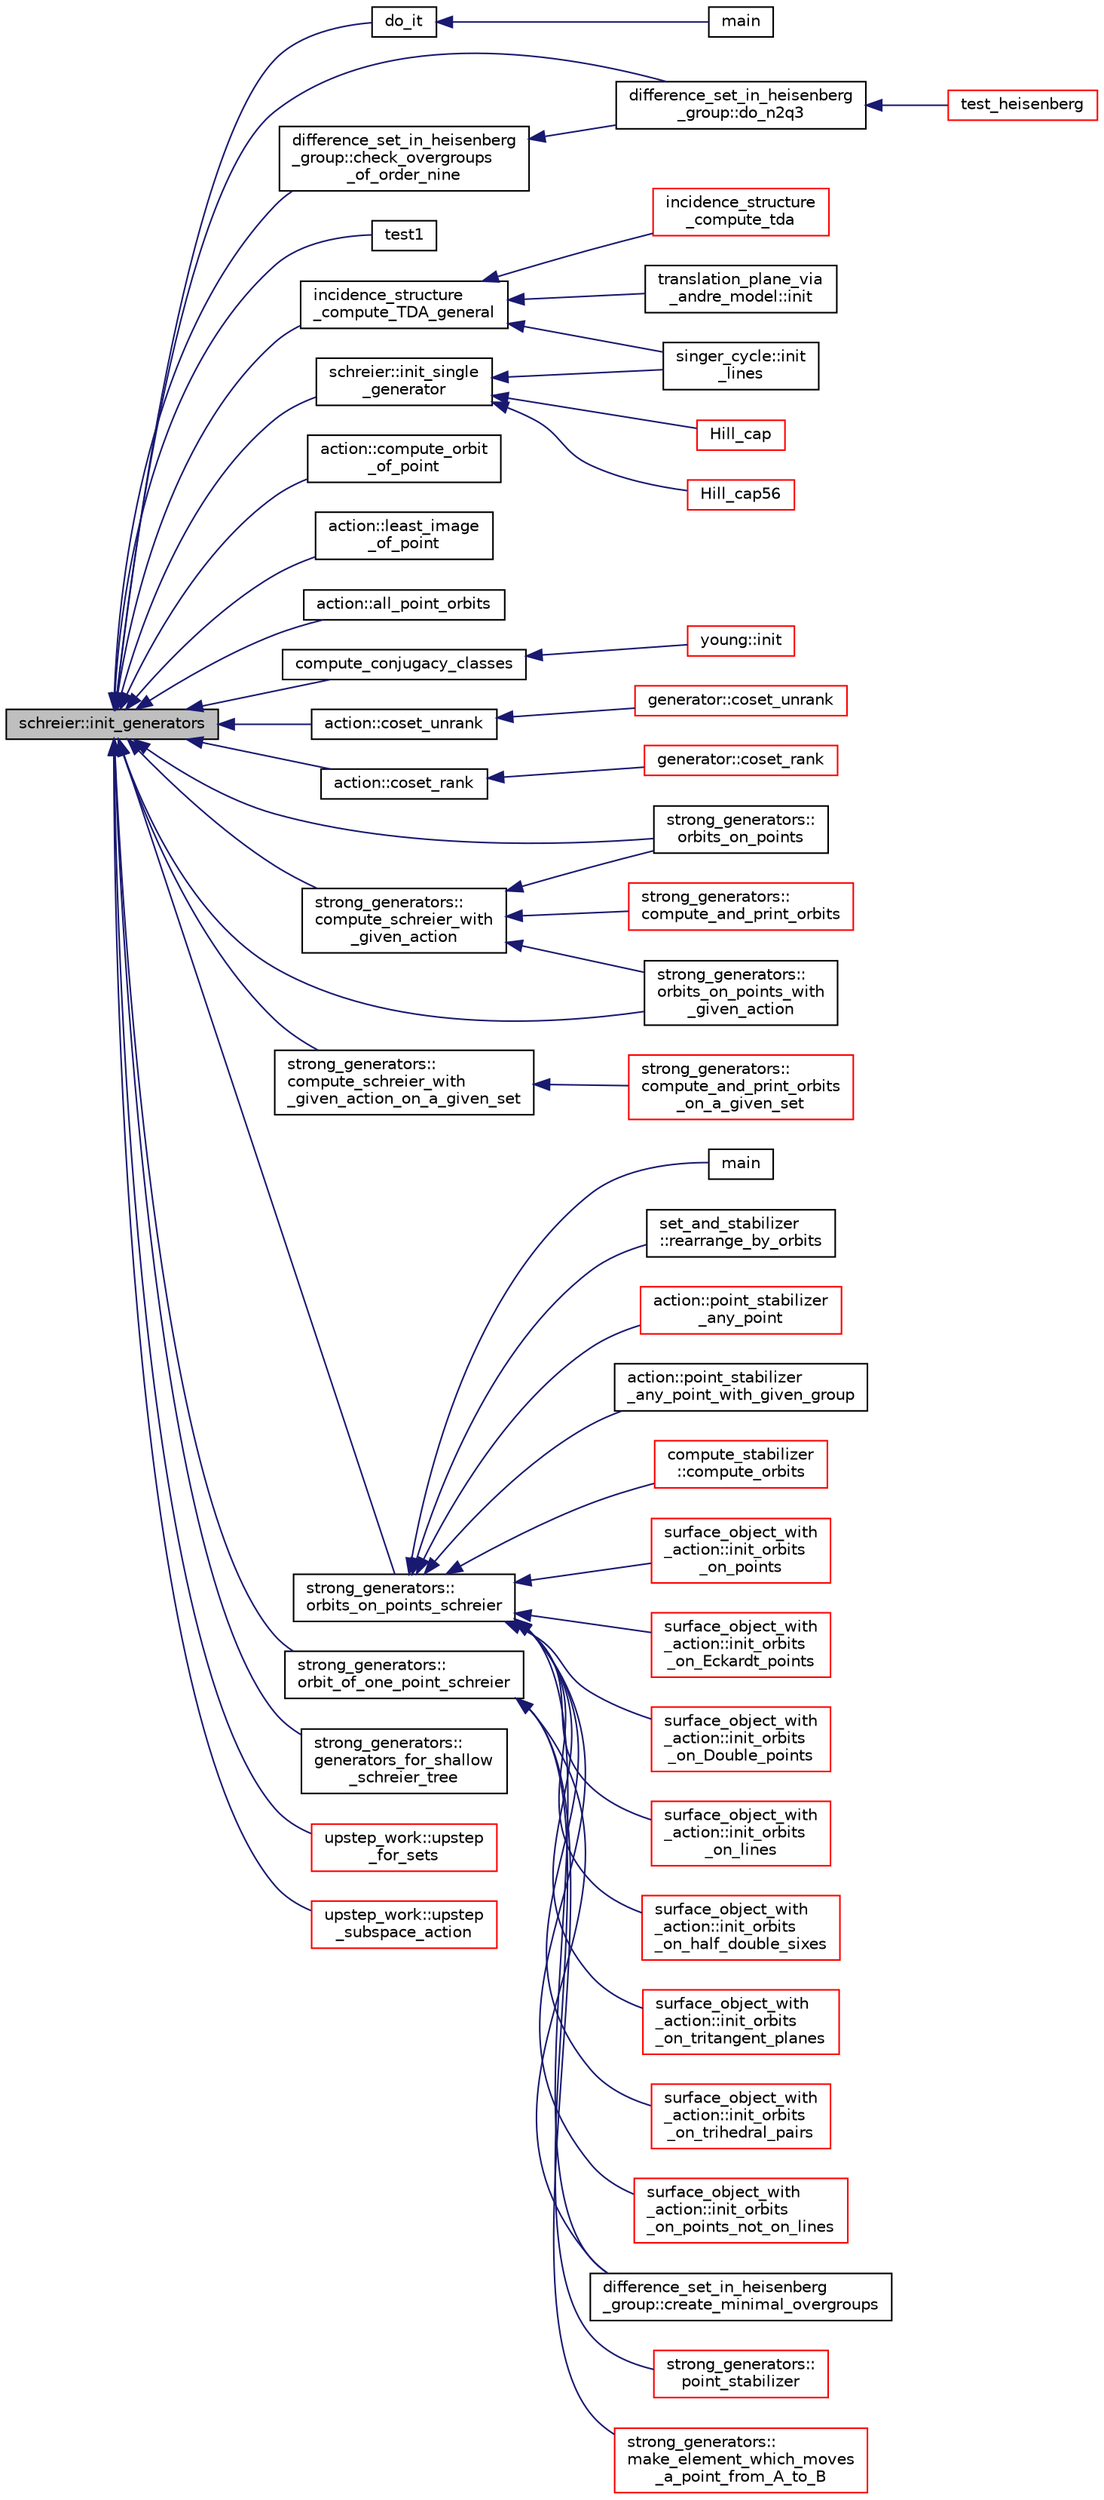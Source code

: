 digraph "schreier::init_generators"
{
  edge [fontname="Helvetica",fontsize="10",labelfontname="Helvetica",labelfontsize="10"];
  node [fontname="Helvetica",fontsize="10",shape=record];
  rankdir="LR";
  Node2289 [label="schreier::init_generators",height=0.2,width=0.4,color="black", fillcolor="grey75", style="filled", fontcolor="black"];
  Node2289 -> Node2290 [dir="back",color="midnightblue",fontsize="10",style="solid",fontname="Helvetica"];
  Node2290 [label="do_it",height=0.2,width=0.4,color="black", fillcolor="white", style="filled",URL="$da/da3/burnside_8_c.html#a6a1ed4d46bdb13e56112f47f0565c25b"];
  Node2290 -> Node2291 [dir="back",color="midnightblue",fontsize="10",style="solid",fontname="Helvetica"];
  Node2291 [label="main",height=0.2,width=0.4,color="black", fillcolor="white", style="filled",URL="$da/da3/burnside_8_c.html#a3c04138a5bfe5d72780bb7e82a18e627"];
  Node2289 -> Node2292 [dir="back",color="midnightblue",fontsize="10",style="solid",fontname="Helvetica"];
  Node2292 [label="difference_set_in_heisenberg\l_group::do_n2q3",height=0.2,width=0.4,color="black", fillcolor="white", style="filled",URL="$de/d8a/classdifference__set__in__heisenberg__group.html#aca82ff116dd5d17cfbb311e809b6d023"];
  Node2292 -> Node2293 [dir="back",color="midnightblue",fontsize="10",style="solid",fontname="Helvetica"];
  Node2293 [label="test_heisenberg",height=0.2,width=0.4,color="red", fillcolor="white", style="filled",URL="$d7/db9/tao_8_c.html#a87d0c5c3b1f228ddbc4f326d3b662c24"];
  Node2289 -> Node2295 [dir="back",color="midnightblue",fontsize="10",style="solid",fontname="Helvetica"];
  Node2295 [label="difference_set_in_heisenberg\l_group::check_overgroups\l_of_order_nine",height=0.2,width=0.4,color="black", fillcolor="white", style="filled",URL="$de/d8a/classdifference__set__in__heisenberg__group.html#af7075193cf272d5b63356e21ec1ab8a8"];
  Node2295 -> Node2292 [dir="back",color="midnightblue",fontsize="10",style="solid",fontname="Helvetica"];
  Node2289 -> Node2296 [dir="back",color="midnightblue",fontsize="10",style="solid",fontname="Helvetica"];
  Node2296 [label="test1",height=0.2,width=0.4,color="black", fillcolor="white", style="filled",URL="$d9/db0/factor__space_8_c.html#ae2a201e46836d85cb2c5579a837b641a"];
  Node2289 -> Node2297 [dir="back",color="midnightblue",fontsize="10",style="solid",fontname="Helvetica"];
  Node2297 [label="incidence_structure\l_compute_TDA_general",height=0.2,width=0.4,color="black", fillcolor="white", style="filled",URL="$df/d74/tl__geometry_8h.html#a21ab759f6e646f3fe703c17f39361448"];
  Node2297 -> Node2298 [dir="back",color="midnightblue",fontsize="10",style="solid",fontname="Helvetica"];
  Node2298 [label="incidence_structure\l_compute_tda",height=0.2,width=0.4,color="red", fillcolor="white", style="filled",URL="$df/d74/tl__geometry_8h.html#ab3a7584f120bbaf752a5bd831d3ebf72"];
  Node2297 -> Node2300 [dir="back",color="midnightblue",fontsize="10",style="solid",fontname="Helvetica"];
  Node2300 [label="singer_cycle::init\l_lines",height=0.2,width=0.4,color="black", fillcolor="white", style="filled",URL="$d8/d13/classsinger__cycle.html#a817cbf613596d5db2cf5e926db8fa328"];
  Node2297 -> Node2301 [dir="back",color="midnightblue",fontsize="10",style="solid",fontname="Helvetica"];
  Node2301 [label="translation_plane_via\l_andre_model::init",height=0.2,width=0.4,color="black", fillcolor="white", style="filled",URL="$d1/dcc/classtranslation__plane__via__andre__model.html#adb424599de168ade331979a9218ee07b"];
  Node2289 -> Node2302 [dir="back",color="midnightblue",fontsize="10",style="solid",fontname="Helvetica"];
  Node2302 [label="schreier::init_single\l_generator",height=0.2,width=0.4,color="black", fillcolor="white", style="filled",URL="$d3/dd6/classschreier.html#a6f04f2e67ec0f25135b064579a0fad32"];
  Node2302 -> Node2303 [dir="back",color="midnightblue",fontsize="10",style="solid",fontname="Helvetica"];
  Node2303 [label="Hill_cap",height=0.2,width=0.4,color="red", fillcolor="white", style="filled",URL="$da/d28/hill_8_c.html#a7c2543fe497e681d4b492b16ea7f933e"];
  Node2302 -> Node2305 [dir="back",color="midnightblue",fontsize="10",style="solid",fontname="Helvetica"];
  Node2305 [label="Hill_cap56",height=0.2,width=0.4,color="red", fillcolor="white", style="filled",URL="$df/d74/tl__geometry_8h.html#ad7fc0ff2bf8455ab25e170c6930047a6"];
  Node2302 -> Node2300 [dir="back",color="midnightblue",fontsize="10",style="solid",fontname="Helvetica"];
  Node2289 -> Node2307 [dir="back",color="midnightblue",fontsize="10",style="solid",fontname="Helvetica"];
  Node2307 [label="action::compute_orbit\l_of_point",height=0.2,width=0.4,color="black", fillcolor="white", style="filled",URL="$d2/d86/classaction.html#af5d0e7c66ea088888ee852138f3ae012"];
  Node2289 -> Node2308 [dir="back",color="midnightblue",fontsize="10",style="solid",fontname="Helvetica"];
  Node2308 [label="action::least_image\l_of_point",height=0.2,width=0.4,color="black", fillcolor="white", style="filled",URL="$d2/d86/classaction.html#a5f37807b5b9d6f153814984fffd38bf3"];
  Node2289 -> Node2309 [dir="back",color="midnightblue",fontsize="10",style="solid",fontname="Helvetica"];
  Node2309 [label="action::all_point_orbits",height=0.2,width=0.4,color="black", fillcolor="white", style="filled",URL="$d2/d86/classaction.html#a69c5d635fef1124cf0a1b4cd5e879262"];
  Node2289 -> Node2310 [dir="back",color="midnightblue",fontsize="10",style="solid",fontname="Helvetica"];
  Node2310 [label="compute_conjugacy_classes",height=0.2,width=0.4,color="black", fillcolor="white", style="filled",URL="$dc/dd4/group__actions_8h.html#a3a3f311d8e19e481707b3e54dbb35066"];
  Node2310 -> Node2311 [dir="back",color="midnightblue",fontsize="10",style="solid",fontname="Helvetica"];
  Node2311 [label="young::init",height=0.2,width=0.4,color="red", fillcolor="white", style="filled",URL="$dd/d68/classyoung.html#abbcd21425b16be0635f5ede77c0cdc28"];
  Node2289 -> Node2315 [dir="back",color="midnightblue",fontsize="10",style="solid",fontname="Helvetica"];
  Node2315 [label="action::coset_unrank",height=0.2,width=0.4,color="black", fillcolor="white", style="filled",URL="$d2/d86/classaction.html#aeabf488f671d4e77a8a892eb58d82b34"];
  Node2315 -> Node2316 [dir="back",color="midnightblue",fontsize="10",style="solid",fontname="Helvetica"];
  Node2316 [label="generator::coset_unrank",height=0.2,width=0.4,color="red", fillcolor="white", style="filled",URL="$d7/d73/classgenerator.html#a489f02ee804f130f666029a46020aaf6"];
  Node2289 -> Node2347 [dir="back",color="midnightblue",fontsize="10",style="solid",fontname="Helvetica"];
  Node2347 [label="action::coset_rank",height=0.2,width=0.4,color="black", fillcolor="white", style="filled",URL="$d2/d86/classaction.html#a5757c5b9562366be88526cc943c015e0"];
  Node2347 -> Node2348 [dir="back",color="midnightblue",fontsize="10",style="solid",fontname="Helvetica"];
  Node2348 [label="generator::coset_rank",height=0.2,width=0.4,color="red", fillcolor="white", style="filled",URL="$d7/d73/classgenerator.html#aee00240c0ae71885dd9d23b5423c56d9"];
  Node2289 -> Node2351 [dir="back",color="midnightblue",fontsize="10",style="solid",fontname="Helvetica"];
  Node2351 [label="strong_generators::\lcompute_schreier_with\l_given_action",height=0.2,width=0.4,color="black", fillcolor="white", style="filled",URL="$dc/d09/classstrong__generators.html#a4124e0060db9e45c8f698c9fab00d946"];
  Node2351 -> Node2352 [dir="back",color="midnightblue",fontsize="10",style="solid",fontname="Helvetica"];
  Node2352 [label="strong_generators::\lorbits_on_points",height=0.2,width=0.4,color="black", fillcolor="white", style="filled",URL="$dc/d09/classstrong__generators.html#a0db41e5d931067f14ae1066e89988fba"];
  Node2351 -> Node2353 [dir="back",color="midnightblue",fontsize="10",style="solid",fontname="Helvetica"];
  Node2353 [label="strong_generators::\lorbits_on_points_with\l_given_action",height=0.2,width=0.4,color="black", fillcolor="white", style="filled",URL="$dc/d09/classstrong__generators.html#ab903661b1847f798b7833035f2d2950c"];
  Node2351 -> Node2354 [dir="back",color="midnightblue",fontsize="10",style="solid",fontname="Helvetica"];
  Node2354 [label="strong_generators::\lcompute_and_print_orbits",height=0.2,width=0.4,color="red", fillcolor="white", style="filled",URL="$dc/d09/classstrong__generators.html#aff9b042c0430f65b53ebbf51b32db09b"];
  Node2289 -> Node2355 [dir="back",color="midnightblue",fontsize="10",style="solid",fontname="Helvetica"];
  Node2355 [label="strong_generators::\lcompute_schreier_with\l_given_action_on_a_given_set",height=0.2,width=0.4,color="black", fillcolor="white", style="filled",URL="$dc/d09/classstrong__generators.html#aa051afe7d56819e4ebfb45c3f8506a72"];
  Node2355 -> Node2356 [dir="back",color="midnightblue",fontsize="10",style="solid",fontname="Helvetica"];
  Node2356 [label="strong_generators::\lcompute_and_print_orbits\l_on_a_given_set",height=0.2,width=0.4,color="red", fillcolor="white", style="filled",URL="$dc/d09/classstrong__generators.html#a0fe43a7a27a1413b3bd675a9bda202b1"];
  Node2289 -> Node2352 [dir="back",color="midnightblue",fontsize="10",style="solid",fontname="Helvetica"];
  Node2289 -> Node2353 [dir="back",color="midnightblue",fontsize="10",style="solid",fontname="Helvetica"];
  Node2289 -> Node2357 [dir="back",color="midnightblue",fontsize="10",style="solid",fontname="Helvetica"];
  Node2357 [label="strong_generators::\lorbits_on_points_schreier",height=0.2,width=0.4,color="black", fillcolor="white", style="filled",URL="$dc/d09/classstrong__generators.html#adf3f35989ff7ac9fdbcf0a4e241eef9f"];
  Node2357 -> Node2358 [dir="back",color="midnightblue",fontsize="10",style="solid",fontname="Helvetica"];
  Node2358 [label="difference_set_in_heisenberg\l_group::create_minimal_overgroups",height=0.2,width=0.4,color="black", fillcolor="white", style="filled",URL="$de/d8a/classdifference__set__in__heisenberg__group.html#a9bde5ad5da3ebaebf98fbfd3e8110b79"];
  Node2357 -> Node2359 [dir="back",color="midnightblue",fontsize="10",style="solid",fontname="Helvetica"];
  Node2359 [label="main",height=0.2,width=0.4,color="black", fillcolor="white", style="filled",URL="$d5/d13/simeon_8_c.html#ae66f6b31b5ad750f1fe042a706a4e3d4"];
  Node2357 -> Node2360 [dir="back",color="midnightblue",fontsize="10",style="solid",fontname="Helvetica"];
  Node2360 [label="set_and_stabilizer\l::rearrange_by_orbits",height=0.2,width=0.4,color="black", fillcolor="white", style="filled",URL="$de/df6/classset__and__stabilizer.html#acfc35aa1163712215848fab02017b28d"];
  Node2357 -> Node2361 [dir="back",color="midnightblue",fontsize="10",style="solid",fontname="Helvetica"];
  Node2361 [label="action::point_stabilizer\l_any_point",height=0.2,width=0.4,color="red", fillcolor="white", style="filled",URL="$d2/d86/classaction.html#a32ab18e3be9f4412d340ee94de405c13"];
  Node2357 -> Node2363 [dir="back",color="midnightblue",fontsize="10",style="solid",fontname="Helvetica"];
  Node2363 [label="action::point_stabilizer\l_any_point_with_given_group",height=0.2,width=0.4,color="black", fillcolor="white", style="filled",URL="$d2/d86/classaction.html#a4892e0399ba1be9d5f0aae001f18d663"];
  Node2357 -> Node2364 [dir="back",color="midnightblue",fontsize="10",style="solid",fontname="Helvetica"];
  Node2364 [label="compute_stabilizer\l::compute_orbits",height=0.2,width=0.4,color="red", fillcolor="white", style="filled",URL="$d8/d30/classcompute__stabilizer.html#ad79e5030c333022ae2a12562459a8948"];
  Node2357 -> Node2375 [dir="back",color="midnightblue",fontsize="10",style="solid",fontname="Helvetica"];
  Node2375 [label="surface_object_with\l_action::init_orbits\l_on_points",height=0.2,width=0.4,color="red", fillcolor="white", style="filled",URL="$db/d28/classsurface__object__with__action.html#af409fc1a4a148cb138ceac1bdedf3d8a"];
  Node2357 -> Node2384 [dir="back",color="midnightblue",fontsize="10",style="solid",fontname="Helvetica"];
  Node2384 [label="surface_object_with\l_action::init_orbits\l_on_Eckardt_points",height=0.2,width=0.4,color="red", fillcolor="white", style="filled",URL="$db/d28/classsurface__object__with__action.html#adb4f53b56c7d046331cd6f7160c88199"];
  Node2357 -> Node2385 [dir="back",color="midnightblue",fontsize="10",style="solid",fontname="Helvetica"];
  Node2385 [label="surface_object_with\l_action::init_orbits\l_on_Double_points",height=0.2,width=0.4,color="red", fillcolor="white", style="filled",URL="$db/d28/classsurface__object__with__action.html#ab1aa645b1dbce2a3cfbf1ec80194fb02"];
  Node2357 -> Node2386 [dir="back",color="midnightblue",fontsize="10",style="solid",fontname="Helvetica"];
  Node2386 [label="surface_object_with\l_action::init_orbits\l_on_lines",height=0.2,width=0.4,color="red", fillcolor="white", style="filled",URL="$db/d28/classsurface__object__with__action.html#a774d7cd436a671bafdf364400a233db5"];
  Node2357 -> Node2387 [dir="back",color="midnightblue",fontsize="10",style="solid",fontname="Helvetica"];
  Node2387 [label="surface_object_with\l_action::init_orbits\l_on_half_double_sixes",height=0.2,width=0.4,color="red", fillcolor="white", style="filled",URL="$db/d28/classsurface__object__with__action.html#ad3e74077b84f714c72a246ed751b47c5"];
  Node2357 -> Node2388 [dir="back",color="midnightblue",fontsize="10",style="solid",fontname="Helvetica"];
  Node2388 [label="surface_object_with\l_action::init_orbits\l_on_tritangent_planes",height=0.2,width=0.4,color="red", fillcolor="white", style="filled",URL="$db/d28/classsurface__object__with__action.html#abbe5e8be1fa58b2f180ce99bb6a549d2"];
  Node2357 -> Node2389 [dir="back",color="midnightblue",fontsize="10",style="solid",fontname="Helvetica"];
  Node2389 [label="surface_object_with\l_action::init_orbits\l_on_trihedral_pairs",height=0.2,width=0.4,color="red", fillcolor="white", style="filled",URL="$db/d28/classsurface__object__with__action.html#a3608821fb5d666515800c94ff7719b5f"];
  Node2357 -> Node2390 [dir="back",color="midnightblue",fontsize="10",style="solid",fontname="Helvetica"];
  Node2390 [label="surface_object_with\l_action::init_orbits\l_on_points_not_on_lines",height=0.2,width=0.4,color="red", fillcolor="white", style="filled",URL="$db/d28/classsurface__object__with__action.html#a02b2bba4ba3f1f8de5ee1c31d730d984"];
  Node2289 -> Node2391 [dir="back",color="midnightblue",fontsize="10",style="solid",fontname="Helvetica"];
  Node2391 [label="strong_generators::\lorbit_of_one_point_schreier",height=0.2,width=0.4,color="black", fillcolor="white", style="filled",URL="$dc/d09/classstrong__generators.html#aff6b604139d48c44f724f1056da5e66e"];
  Node2391 -> Node2358 [dir="back",color="midnightblue",fontsize="10",style="solid",fontname="Helvetica"];
  Node2391 -> Node2392 [dir="back",color="midnightblue",fontsize="10",style="solid",fontname="Helvetica"];
  Node2392 [label="strong_generators::\lpoint_stabilizer",height=0.2,width=0.4,color="red", fillcolor="white", style="filled",URL="$dc/d09/classstrong__generators.html#ad7ce398640e75836a6a4dde4e305e9e0"];
  Node2391 -> Node2397 [dir="back",color="midnightblue",fontsize="10",style="solid",fontname="Helvetica"];
  Node2397 [label="strong_generators::\lmake_element_which_moves\l_a_point_from_A_to_B",height=0.2,width=0.4,color="red", fillcolor="white", style="filled",URL="$dc/d09/classstrong__generators.html#a79373238f3c6236b063333312b2564a8"];
  Node2289 -> Node2399 [dir="back",color="midnightblue",fontsize="10",style="solid",fontname="Helvetica"];
  Node2399 [label="strong_generators::\lgenerators_for_shallow\l_schreier_tree",height=0.2,width=0.4,color="black", fillcolor="white", style="filled",URL="$dc/d09/classstrong__generators.html#a5d093b23261ef710325614ad5c497dbc"];
  Node2289 -> Node2400 [dir="back",color="midnightblue",fontsize="10",style="solid",fontname="Helvetica"];
  Node2400 [label="upstep_work::upstep\l_for_sets",height=0.2,width=0.4,color="red", fillcolor="white", style="filled",URL="$d2/dd6/classupstep__work.html#acbfe3d5e23c38c3dc8f5908e0bc5bf1b"];
  Node2289 -> Node2452 [dir="back",color="midnightblue",fontsize="10",style="solid",fontname="Helvetica"];
  Node2452 [label="upstep_work::upstep\l_subspace_action",height=0.2,width=0.4,color="red", fillcolor="white", style="filled",URL="$d2/dd6/classupstep__work.html#afd45c862c93f460a2e523f074d024529"];
}

